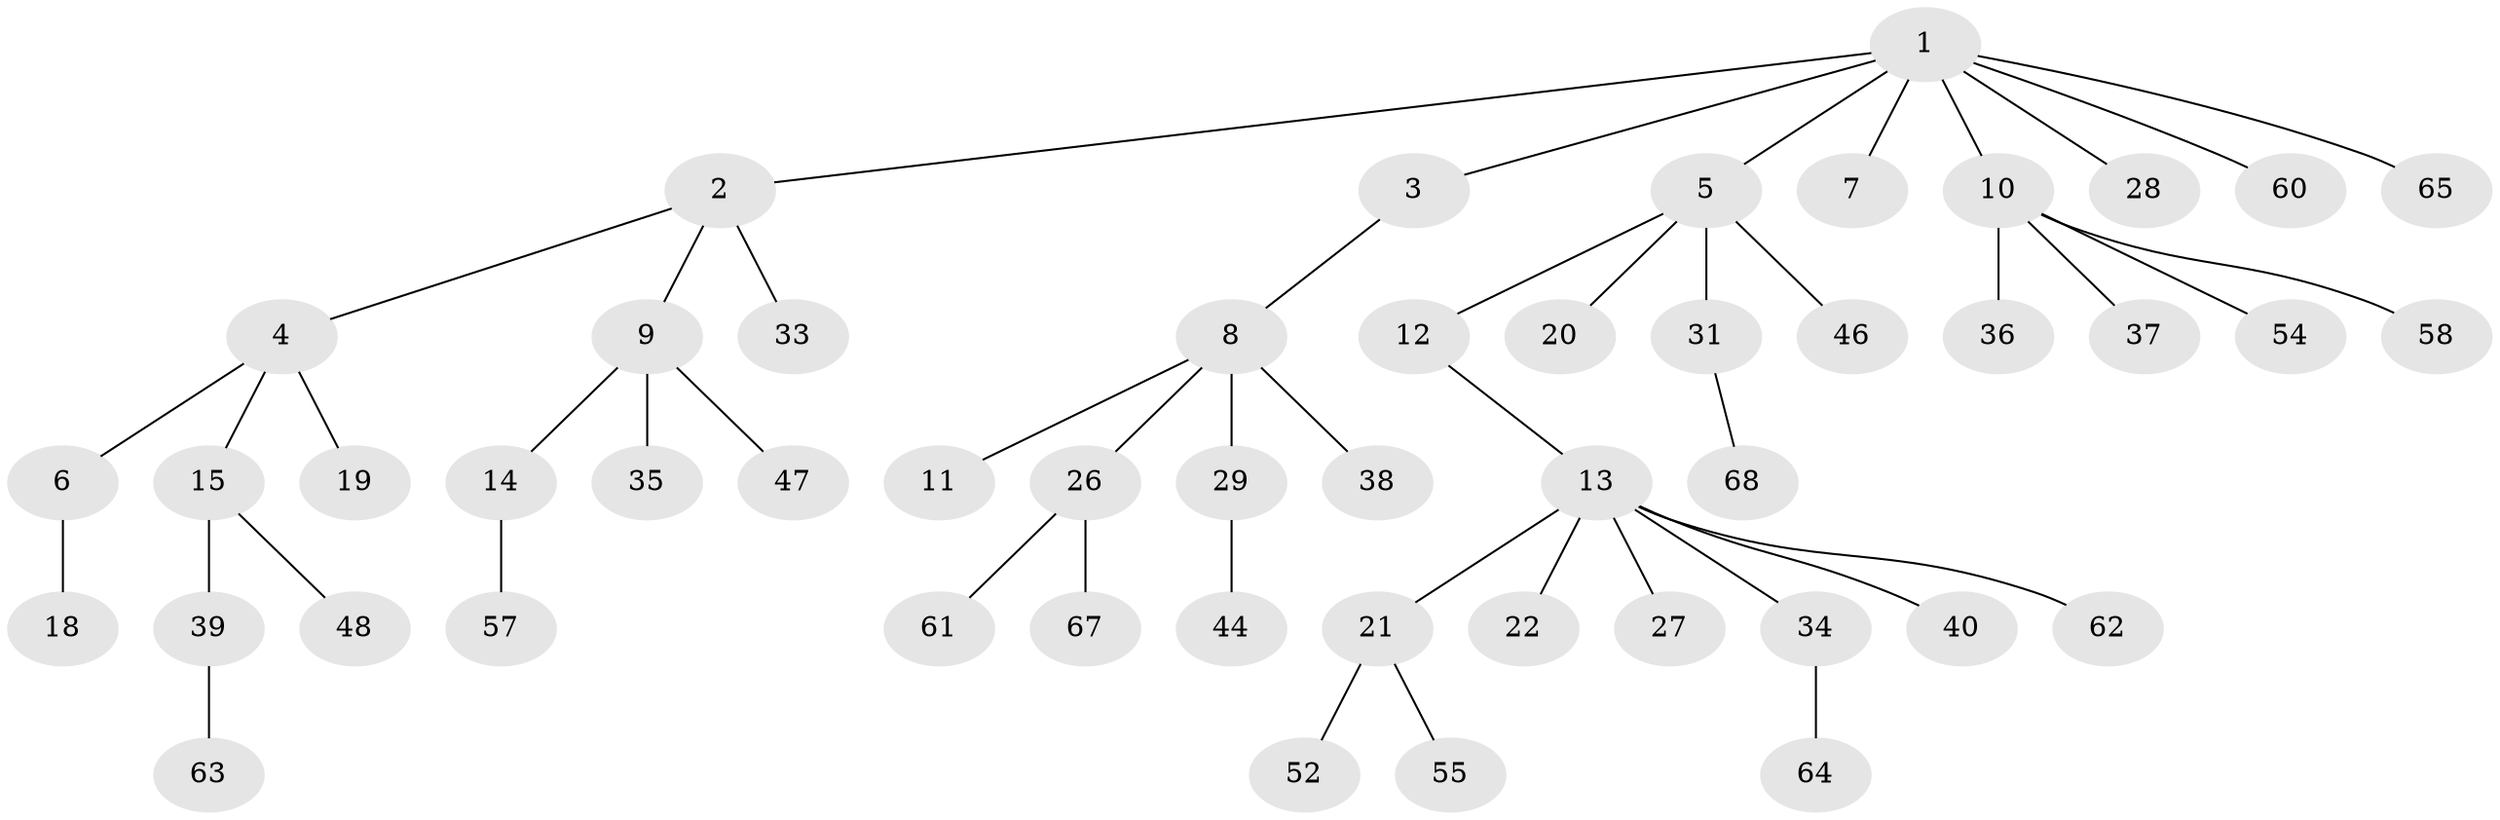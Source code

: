 // original degree distribution, {7: 0.0136986301369863, 4: 0.0547945205479452, 2: 0.2876712328767123, 5: 0.0273972602739726, 6: 0.0136986301369863, 3: 0.0821917808219178, 8: 0.0136986301369863, 1: 0.5068493150684932}
// Generated by graph-tools (version 1.1) at 2025/11/02/27/25 16:11:29]
// undirected, 50 vertices, 49 edges
graph export_dot {
graph [start="1"]
  node [color=gray90,style=filled];
  1 [super="+50"];
  2;
  3;
  4 [super="+69"];
  5 [super="+56"];
  6;
  7 [super="+72"];
  8 [super="+16"];
  9 [super="+30"];
  10 [super="+17"];
  11 [super="+25"];
  12;
  13 [super="+23"];
  14;
  15 [super="+70"];
  18;
  19;
  20 [super="+43"];
  21 [super="+24"];
  22;
  26 [super="+53"];
  27 [super="+41"];
  28 [super="+45"];
  29 [super="+42"];
  31 [super="+32"];
  33;
  34 [super="+51"];
  35;
  36 [super="+59"];
  37 [super="+71"];
  38;
  39 [super="+49"];
  40;
  44;
  46;
  47;
  48;
  52;
  54;
  55;
  57 [super="+73"];
  58;
  60;
  61;
  62;
  63 [super="+66"];
  64;
  65;
  67;
  68;
  1 -- 2;
  1 -- 3;
  1 -- 5;
  1 -- 7;
  1 -- 10;
  1 -- 28;
  1 -- 65;
  1 -- 60;
  2 -- 4;
  2 -- 9;
  2 -- 33;
  3 -- 8;
  4 -- 6;
  4 -- 15;
  4 -- 19;
  5 -- 12;
  5 -- 20;
  5 -- 31;
  5 -- 46;
  6 -- 18;
  8 -- 11;
  8 -- 29;
  8 -- 38;
  8 -- 26;
  9 -- 14;
  9 -- 35;
  9 -- 47;
  10 -- 54;
  10 -- 58;
  10 -- 37;
  10 -- 36;
  12 -- 13;
  13 -- 21;
  13 -- 22;
  13 -- 27;
  13 -- 34;
  13 -- 40;
  13 -- 62;
  14 -- 57;
  15 -- 39;
  15 -- 48;
  21 -- 52;
  21 -- 55;
  26 -- 67;
  26 -- 61;
  29 -- 44;
  31 -- 68;
  34 -- 64;
  39 -- 63;
}
